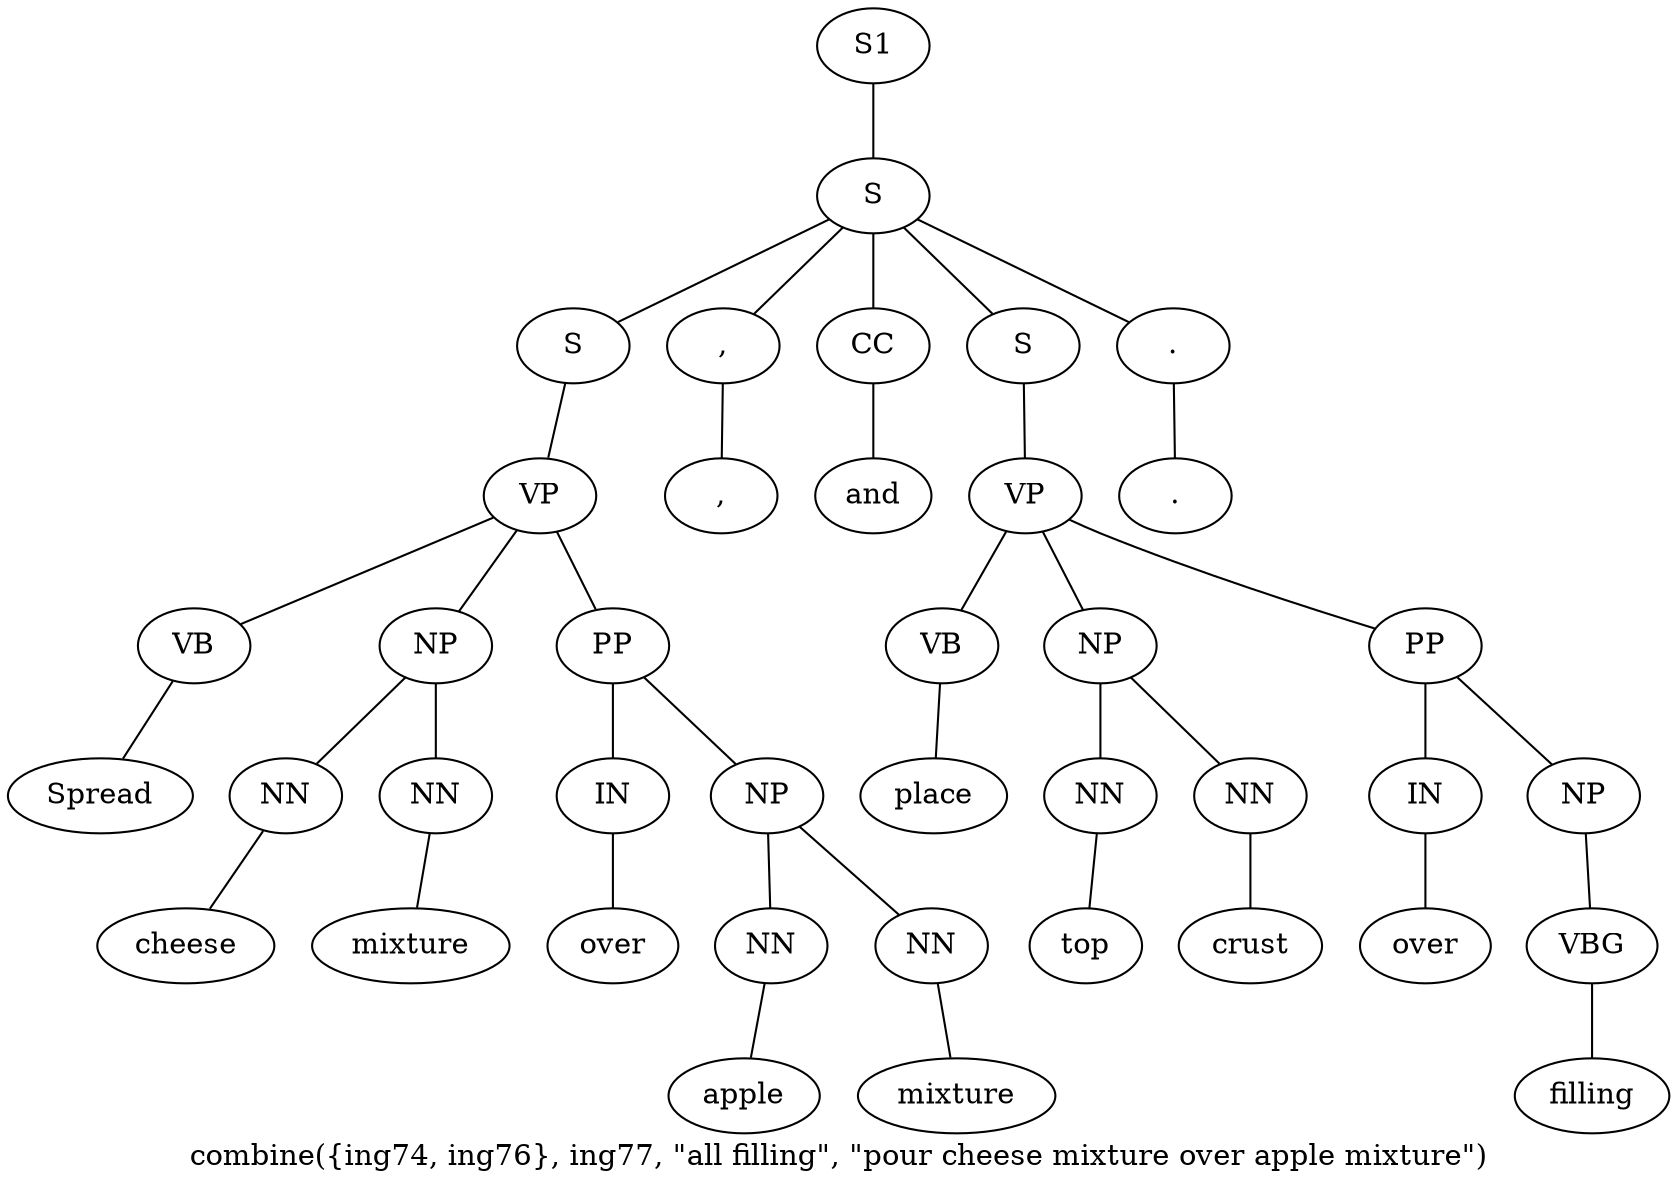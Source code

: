 graph SyntaxGraph {
	label = "combine({ing74, ing76}, ing77, \"all filling\", \"pour cheese mixture over apple mixture\")";
	Node0 [label="S1"];
	Node1 [label="S"];
	Node2 [label="S"];
	Node3 [label="VP"];
	Node4 [label="VB"];
	Node5 [label="Spread"];
	Node6 [label="NP"];
	Node7 [label="NN"];
	Node8 [label="cheese"];
	Node9 [label="NN"];
	Node10 [label="mixture"];
	Node11 [label="PP"];
	Node12 [label="IN"];
	Node13 [label="over"];
	Node14 [label="NP"];
	Node15 [label="NN"];
	Node16 [label="apple"];
	Node17 [label="NN"];
	Node18 [label="mixture"];
	Node19 [label=","];
	Node20 [label=","];
	Node21 [label="CC"];
	Node22 [label="and"];
	Node23 [label="S"];
	Node24 [label="VP"];
	Node25 [label="VB"];
	Node26 [label="place"];
	Node27 [label="NP"];
	Node28 [label="NN"];
	Node29 [label="top"];
	Node30 [label="NN"];
	Node31 [label="crust"];
	Node32 [label="PP"];
	Node33 [label="IN"];
	Node34 [label="over"];
	Node35 [label="NP"];
	Node36 [label="VBG"];
	Node37 [label="filling"];
	Node38 [label="."];
	Node39 [label="."];

	Node0 -- Node1;
	Node1 -- Node2;
	Node1 -- Node19;
	Node1 -- Node21;
	Node1 -- Node23;
	Node1 -- Node38;
	Node2 -- Node3;
	Node3 -- Node4;
	Node3 -- Node6;
	Node3 -- Node11;
	Node4 -- Node5;
	Node6 -- Node7;
	Node6 -- Node9;
	Node7 -- Node8;
	Node9 -- Node10;
	Node11 -- Node12;
	Node11 -- Node14;
	Node12 -- Node13;
	Node14 -- Node15;
	Node14 -- Node17;
	Node15 -- Node16;
	Node17 -- Node18;
	Node19 -- Node20;
	Node21 -- Node22;
	Node23 -- Node24;
	Node24 -- Node25;
	Node24 -- Node27;
	Node24 -- Node32;
	Node25 -- Node26;
	Node27 -- Node28;
	Node27 -- Node30;
	Node28 -- Node29;
	Node30 -- Node31;
	Node32 -- Node33;
	Node32 -- Node35;
	Node33 -- Node34;
	Node35 -- Node36;
	Node36 -- Node37;
	Node38 -- Node39;
}